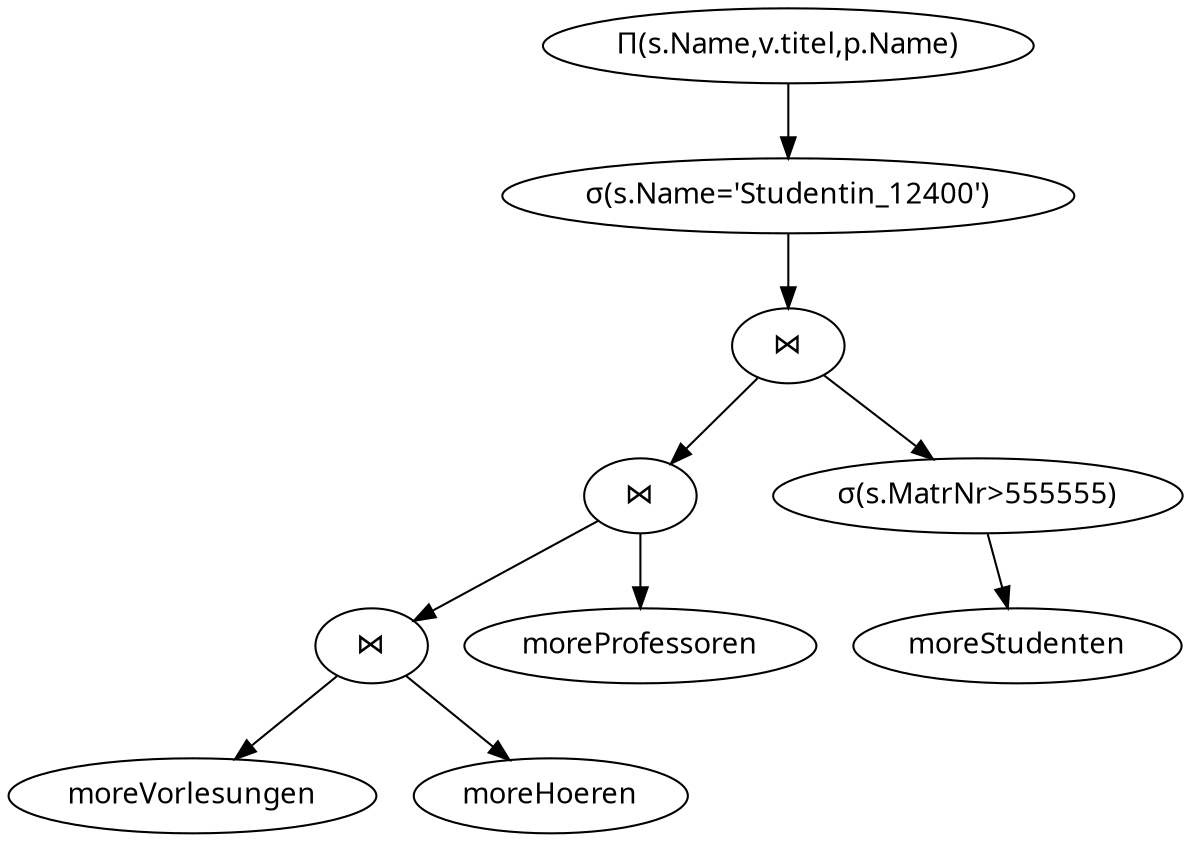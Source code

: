 digraph {
    edge [arrowheads="none"];
    node [fontname="Fira Mono"];

    "join1" [label="⋈"];
    "join2" [label="⋈"];
    "join3" [label="⋈"];

    "Π(s.Name,v.titel,p.Name)" -> "σ(s.Name='Studentin_12400')" -> "join1" -> "σ(s.MatrNr>555555)" -> "moreStudenten";

    "join1" -> "join2" -> "moreProfessoren";
    "join2" -> "join3" -> "moreVorlesungen";
    "join3" -> "moreHoeren";
}

